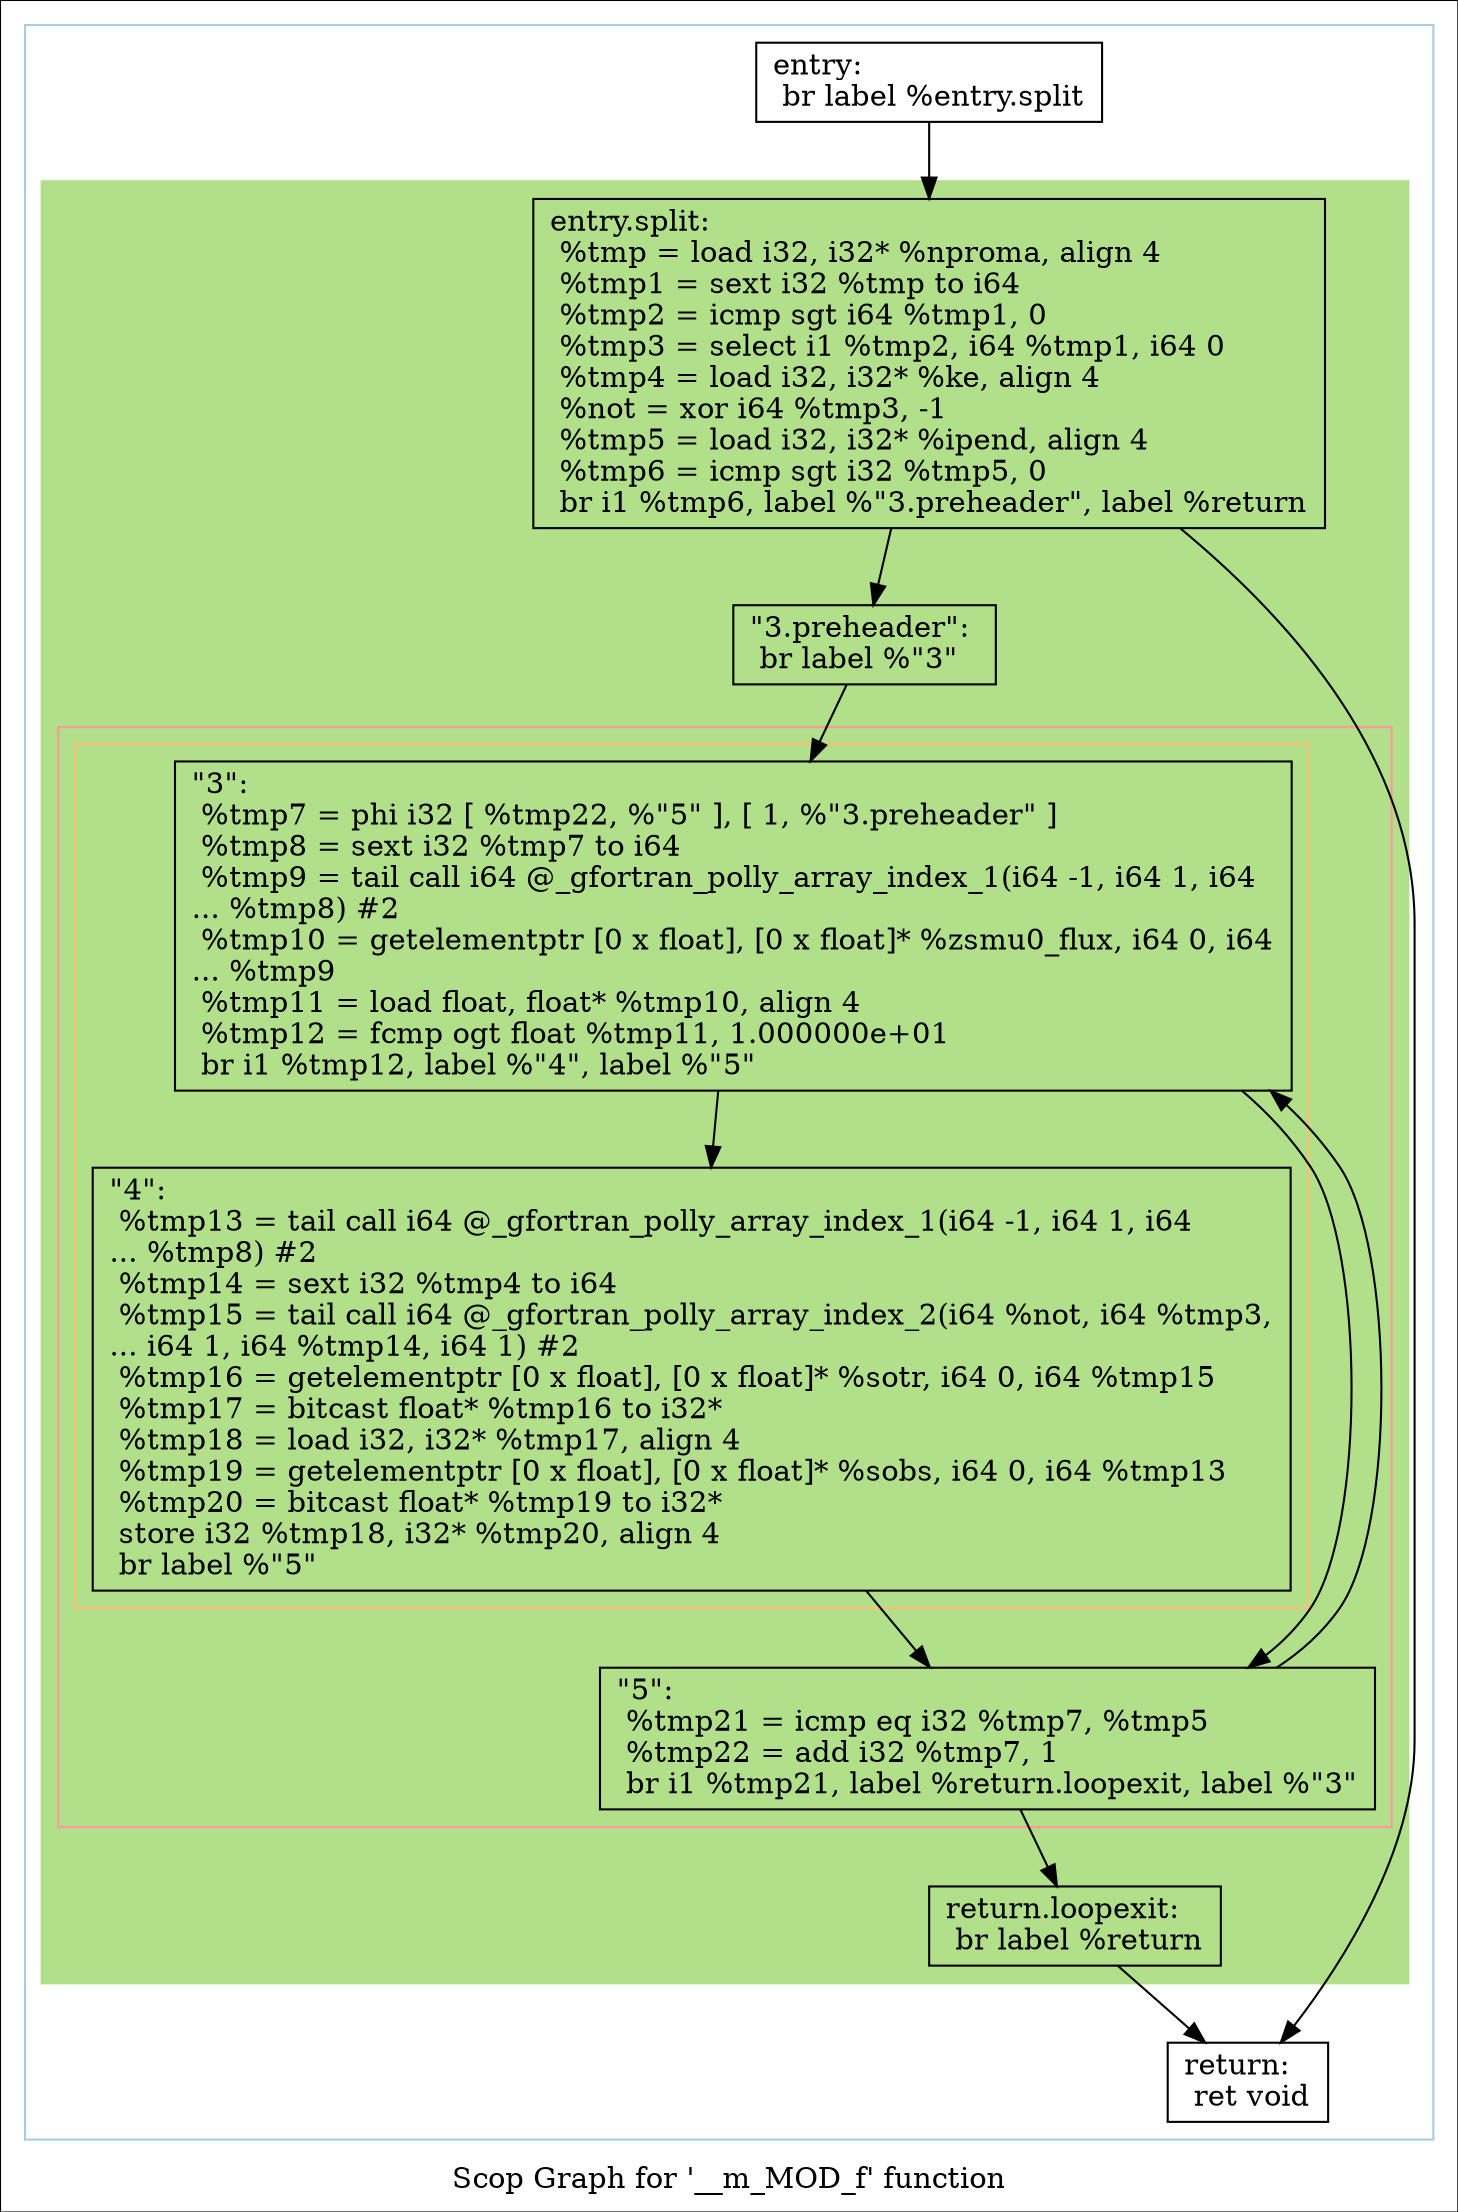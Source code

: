 digraph "Scop Graph for '__m_MOD_f' function" {
	label="Scop Graph for '__m_MOD_f' function";

	Node0xd91fb0 [shape=record,label="{entry:\l  br label %entry.split\l}"];
	Node0xd91fb0 -> Node0xd61c20;
	Node0xd61c20 [shape=record,label="{entry.split:                                      \l  %tmp = load i32, i32* %nproma, align 4\l  %tmp1 = sext i32 %tmp to i64\l  %tmp2 = icmp sgt i64 %tmp1, 0\l  %tmp3 = select i1 %tmp2, i64 %tmp1, i64 0\l  %tmp4 = load i32, i32* %ke, align 4\l  %not = xor i64 %tmp3, -1\l  %tmp5 = load i32, i32* %ipend, align 4\l  %tmp6 = icmp sgt i32 %tmp5, 0\l  br i1 %tmp6, label %\"3.preheader\", label %return\l}"];
	Node0xd61c20 -> Node0xd63010;
	Node0xd61c20 -> Node0xd5ffe0;
	Node0xd63010 [shape=record,label="{\"3.preheader\":                                    \l  br label %\"3\"\l}"];
	Node0xd63010 -> Node0xd6f7f0;
	Node0xd6f7f0 [shape=record,label="{\"3\":                                              \l  %tmp7 = phi i32 [ %tmp22, %\"5\" ], [ 1, %\"3.preheader\" ]\l  %tmp8 = sext i32 %tmp7 to i64\l  %tmp9 = tail call i64 @_gfortran_polly_array_index_1(i64 -1, i64 1, i64\l... %tmp8) #2\l  %tmp10 = getelementptr [0 x float], [0 x float]* %zsmu0_flux, i64 0, i64\l... %tmp9\l  %tmp11 = load float, float* %tmp10, align 4\l  %tmp12 = fcmp ogt float %tmp11, 1.000000e+01\l  br i1 %tmp12, label %\"4\", label %\"5\"\l}"];
	Node0xd6f7f0 -> Node0xd3d380;
	Node0xd6f7f0 -> Node0xd8f090;
	Node0xd3d380 [shape=record,label="{\"4\":                                              \l  %tmp13 = tail call i64 @_gfortran_polly_array_index_1(i64 -1, i64 1, i64\l... %tmp8) #2\l  %tmp14 = sext i32 %tmp4 to i64\l  %tmp15 = tail call i64 @_gfortran_polly_array_index_2(i64 %not, i64 %tmp3,\l... i64 1, i64 %tmp14, i64 1) #2\l  %tmp16 = getelementptr [0 x float], [0 x float]* %sotr, i64 0, i64 %tmp15\l  %tmp17 = bitcast float* %tmp16 to i32*\l  %tmp18 = load i32, i32* %tmp17, align 4\l  %tmp19 = getelementptr [0 x float], [0 x float]* %sobs, i64 0, i64 %tmp13\l  %tmp20 = bitcast float* %tmp19 to i32*\l  store i32 %tmp18, i32* %tmp20, align 4\l  br label %\"5\"\l}"];
	Node0xd3d380 -> Node0xd8f090;
	Node0xd8f090 [shape=record,label="{\"5\":                                              \l  %tmp21 = icmp eq i32 %tmp7, %tmp5\l  %tmp22 = add i32 %tmp7, 1\l  br i1 %tmp21, label %return.loopexit, label %\"3\"\l}"];
	Node0xd8f090 -> Node0xd6f420;
	Node0xd8f090 -> Node0xd6f7f0[constraint=false];
	Node0xd6f420 [shape=record,label="{return.loopexit:                                  \l  br label %return\l}"];
	Node0xd6f420 -> Node0xd5ffe0;
	Node0xd5ffe0 [shape=record,label="{return:                                           \l  ret void\l}"];
	colorscheme = "paired12"
        subgraph cluster_0xd6f6f0 {
          label = "";
          style = solid;
          color = 1
          subgraph cluster_0xd6fbf0 {
            label = "";
            style = filled;
            color = 3            subgraph cluster_0xd6fb50 {
              label = "";
              style = solid;
              color = 5
              subgraph cluster_0xd6f930 {
                label = "";
                style = solid;
                color = 7
                Node0xd6f7f0;
                Node0xd3d380;
              }
              Node0xd8f090;
            }
            Node0xd61c20;
            Node0xd63010;
            Node0xd6f420;
          }
          Node0xd91fb0;
          Node0xd5ffe0;
        }
}
